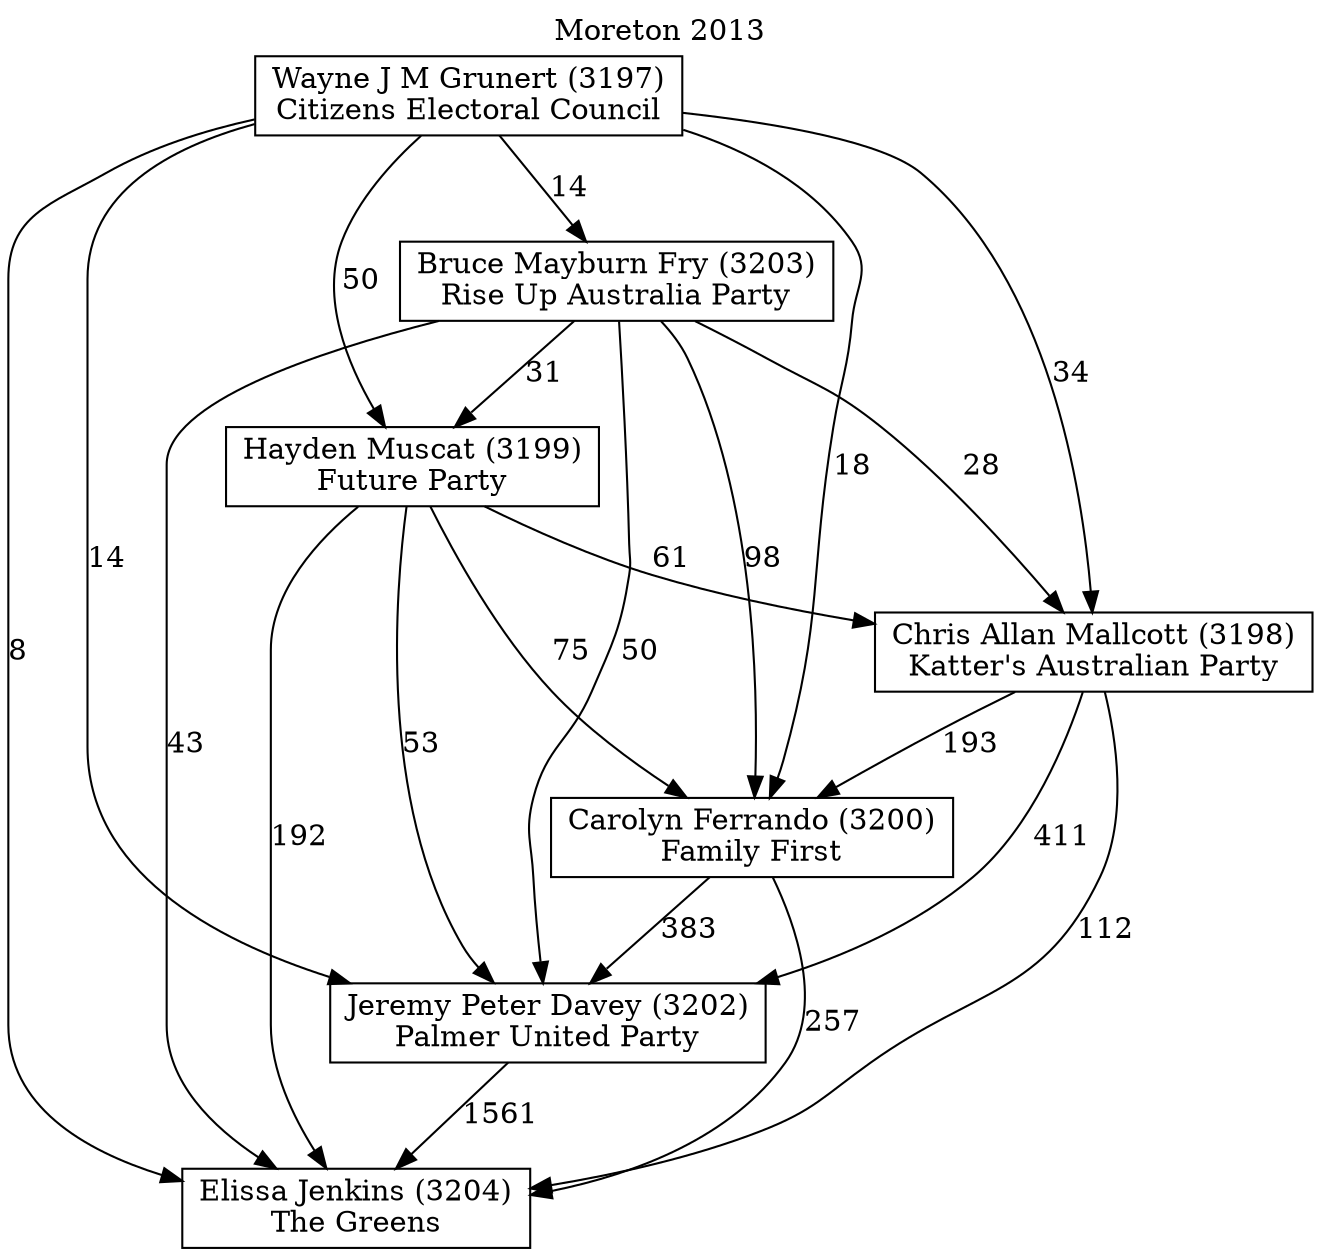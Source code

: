 // House preference flow
digraph "Elissa Jenkins (3204)_Moreton_2013" {
	graph [label="Moreton 2013" labelloc=t mclimit=10]
	node [shape=box]
	"Elissa Jenkins (3204)" [label="Elissa Jenkins (3204)
The Greens"]
	"Jeremy Peter Davey (3202)" [label="Jeremy Peter Davey (3202)
Palmer United Party"]
	"Carolyn Ferrando (3200)" [label="Carolyn Ferrando (3200)
Family First"]
	"Chris Allan Mallcott (3198)" [label="Chris Allan Mallcott (3198)
Katter's Australian Party"]
	"Hayden Muscat (3199)" [label="Hayden Muscat (3199)
Future Party"]
	"Bruce Mayburn Fry (3203)" [label="Bruce Mayburn Fry (3203)
Rise Up Australia Party"]
	"Wayne J M Grunert (3197)" [label="Wayne J M Grunert (3197)
Citizens Electoral Council"]
	"Elissa Jenkins (3204)" [label="Elissa Jenkins (3204)
The Greens"]
	"Carolyn Ferrando (3200)" [label="Carolyn Ferrando (3200)
Family First"]
	"Chris Allan Mallcott (3198)" [label="Chris Allan Mallcott (3198)
Katter's Australian Party"]
	"Hayden Muscat (3199)" [label="Hayden Muscat (3199)
Future Party"]
	"Bruce Mayburn Fry (3203)" [label="Bruce Mayburn Fry (3203)
Rise Up Australia Party"]
	"Wayne J M Grunert (3197)" [label="Wayne J M Grunert (3197)
Citizens Electoral Council"]
	"Elissa Jenkins (3204)" [label="Elissa Jenkins (3204)
The Greens"]
	"Chris Allan Mallcott (3198)" [label="Chris Allan Mallcott (3198)
Katter's Australian Party"]
	"Hayden Muscat (3199)" [label="Hayden Muscat (3199)
Future Party"]
	"Bruce Mayburn Fry (3203)" [label="Bruce Mayburn Fry (3203)
Rise Up Australia Party"]
	"Wayne J M Grunert (3197)" [label="Wayne J M Grunert (3197)
Citizens Electoral Council"]
	"Elissa Jenkins (3204)" [label="Elissa Jenkins (3204)
The Greens"]
	"Hayden Muscat (3199)" [label="Hayden Muscat (3199)
Future Party"]
	"Bruce Mayburn Fry (3203)" [label="Bruce Mayburn Fry (3203)
Rise Up Australia Party"]
	"Wayne J M Grunert (3197)" [label="Wayne J M Grunert (3197)
Citizens Electoral Council"]
	"Elissa Jenkins (3204)" [label="Elissa Jenkins (3204)
The Greens"]
	"Bruce Mayburn Fry (3203)" [label="Bruce Mayburn Fry (3203)
Rise Up Australia Party"]
	"Wayne J M Grunert (3197)" [label="Wayne J M Grunert (3197)
Citizens Electoral Council"]
	"Elissa Jenkins (3204)" [label="Elissa Jenkins (3204)
The Greens"]
	"Wayne J M Grunert (3197)" [label="Wayne J M Grunert (3197)
Citizens Electoral Council"]
	"Wayne J M Grunert (3197)" [label="Wayne J M Grunert (3197)
Citizens Electoral Council"]
	"Bruce Mayburn Fry (3203)" [label="Bruce Mayburn Fry (3203)
Rise Up Australia Party"]
	"Wayne J M Grunert (3197)" [label="Wayne J M Grunert (3197)
Citizens Electoral Council"]
	"Wayne J M Grunert (3197)" [label="Wayne J M Grunert (3197)
Citizens Electoral Council"]
	"Hayden Muscat (3199)" [label="Hayden Muscat (3199)
Future Party"]
	"Bruce Mayburn Fry (3203)" [label="Bruce Mayburn Fry (3203)
Rise Up Australia Party"]
	"Wayne J M Grunert (3197)" [label="Wayne J M Grunert (3197)
Citizens Electoral Council"]
	"Hayden Muscat (3199)" [label="Hayden Muscat (3199)
Future Party"]
	"Wayne J M Grunert (3197)" [label="Wayne J M Grunert (3197)
Citizens Electoral Council"]
	"Wayne J M Grunert (3197)" [label="Wayne J M Grunert (3197)
Citizens Electoral Council"]
	"Bruce Mayburn Fry (3203)" [label="Bruce Mayburn Fry (3203)
Rise Up Australia Party"]
	"Wayne J M Grunert (3197)" [label="Wayne J M Grunert (3197)
Citizens Electoral Council"]
	"Wayne J M Grunert (3197)" [label="Wayne J M Grunert (3197)
Citizens Electoral Council"]
	"Chris Allan Mallcott (3198)" [label="Chris Allan Mallcott (3198)
Katter's Australian Party"]
	"Hayden Muscat (3199)" [label="Hayden Muscat (3199)
Future Party"]
	"Bruce Mayburn Fry (3203)" [label="Bruce Mayburn Fry (3203)
Rise Up Australia Party"]
	"Wayne J M Grunert (3197)" [label="Wayne J M Grunert (3197)
Citizens Electoral Council"]
	"Chris Allan Mallcott (3198)" [label="Chris Allan Mallcott (3198)
Katter's Australian Party"]
	"Bruce Mayburn Fry (3203)" [label="Bruce Mayburn Fry (3203)
Rise Up Australia Party"]
	"Wayne J M Grunert (3197)" [label="Wayne J M Grunert (3197)
Citizens Electoral Council"]
	"Chris Allan Mallcott (3198)" [label="Chris Allan Mallcott (3198)
Katter's Australian Party"]
	"Wayne J M Grunert (3197)" [label="Wayne J M Grunert (3197)
Citizens Electoral Council"]
	"Wayne J M Grunert (3197)" [label="Wayne J M Grunert (3197)
Citizens Electoral Council"]
	"Bruce Mayburn Fry (3203)" [label="Bruce Mayburn Fry (3203)
Rise Up Australia Party"]
	"Wayne J M Grunert (3197)" [label="Wayne J M Grunert (3197)
Citizens Electoral Council"]
	"Wayne J M Grunert (3197)" [label="Wayne J M Grunert (3197)
Citizens Electoral Council"]
	"Hayden Muscat (3199)" [label="Hayden Muscat (3199)
Future Party"]
	"Bruce Mayburn Fry (3203)" [label="Bruce Mayburn Fry (3203)
Rise Up Australia Party"]
	"Wayne J M Grunert (3197)" [label="Wayne J M Grunert (3197)
Citizens Electoral Council"]
	"Hayden Muscat (3199)" [label="Hayden Muscat (3199)
Future Party"]
	"Wayne J M Grunert (3197)" [label="Wayne J M Grunert (3197)
Citizens Electoral Council"]
	"Wayne J M Grunert (3197)" [label="Wayne J M Grunert (3197)
Citizens Electoral Council"]
	"Bruce Mayburn Fry (3203)" [label="Bruce Mayburn Fry (3203)
Rise Up Australia Party"]
	"Wayne J M Grunert (3197)" [label="Wayne J M Grunert (3197)
Citizens Electoral Council"]
	"Wayne J M Grunert (3197)" [label="Wayne J M Grunert (3197)
Citizens Electoral Council"]
	"Carolyn Ferrando (3200)" [label="Carolyn Ferrando (3200)
Family First"]
	"Chris Allan Mallcott (3198)" [label="Chris Allan Mallcott (3198)
Katter's Australian Party"]
	"Hayden Muscat (3199)" [label="Hayden Muscat (3199)
Future Party"]
	"Bruce Mayburn Fry (3203)" [label="Bruce Mayburn Fry (3203)
Rise Up Australia Party"]
	"Wayne J M Grunert (3197)" [label="Wayne J M Grunert (3197)
Citizens Electoral Council"]
	"Carolyn Ferrando (3200)" [label="Carolyn Ferrando (3200)
Family First"]
	"Hayden Muscat (3199)" [label="Hayden Muscat (3199)
Future Party"]
	"Bruce Mayburn Fry (3203)" [label="Bruce Mayburn Fry (3203)
Rise Up Australia Party"]
	"Wayne J M Grunert (3197)" [label="Wayne J M Grunert (3197)
Citizens Electoral Council"]
	"Carolyn Ferrando (3200)" [label="Carolyn Ferrando (3200)
Family First"]
	"Bruce Mayburn Fry (3203)" [label="Bruce Mayburn Fry (3203)
Rise Up Australia Party"]
	"Wayne J M Grunert (3197)" [label="Wayne J M Grunert (3197)
Citizens Electoral Council"]
	"Carolyn Ferrando (3200)" [label="Carolyn Ferrando (3200)
Family First"]
	"Wayne J M Grunert (3197)" [label="Wayne J M Grunert (3197)
Citizens Electoral Council"]
	"Wayne J M Grunert (3197)" [label="Wayne J M Grunert (3197)
Citizens Electoral Council"]
	"Bruce Mayburn Fry (3203)" [label="Bruce Mayburn Fry (3203)
Rise Up Australia Party"]
	"Wayne J M Grunert (3197)" [label="Wayne J M Grunert (3197)
Citizens Electoral Council"]
	"Wayne J M Grunert (3197)" [label="Wayne J M Grunert (3197)
Citizens Electoral Council"]
	"Hayden Muscat (3199)" [label="Hayden Muscat (3199)
Future Party"]
	"Bruce Mayburn Fry (3203)" [label="Bruce Mayburn Fry (3203)
Rise Up Australia Party"]
	"Wayne J M Grunert (3197)" [label="Wayne J M Grunert (3197)
Citizens Electoral Council"]
	"Hayden Muscat (3199)" [label="Hayden Muscat (3199)
Future Party"]
	"Wayne J M Grunert (3197)" [label="Wayne J M Grunert (3197)
Citizens Electoral Council"]
	"Wayne J M Grunert (3197)" [label="Wayne J M Grunert (3197)
Citizens Electoral Council"]
	"Bruce Mayburn Fry (3203)" [label="Bruce Mayburn Fry (3203)
Rise Up Australia Party"]
	"Wayne J M Grunert (3197)" [label="Wayne J M Grunert (3197)
Citizens Electoral Council"]
	"Wayne J M Grunert (3197)" [label="Wayne J M Grunert (3197)
Citizens Electoral Council"]
	"Chris Allan Mallcott (3198)" [label="Chris Allan Mallcott (3198)
Katter's Australian Party"]
	"Hayden Muscat (3199)" [label="Hayden Muscat (3199)
Future Party"]
	"Bruce Mayburn Fry (3203)" [label="Bruce Mayburn Fry (3203)
Rise Up Australia Party"]
	"Wayne J M Grunert (3197)" [label="Wayne J M Grunert (3197)
Citizens Electoral Council"]
	"Chris Allan Mallcott (3198)" [label="Chris Allan Mallcott (3198)
Katter's Australian Party"]
	"Bruce Mayburn Fry (3203)" [label="Bruce Mayburn Fry (3203)
Rise Up Australia Party"]
	"Wayne J M Grunert (3197)" [label="Wayne J M Grunert (3197)
Citizens Electoral Council"]
	"Chris Allan Mallcott (3198)" [label="Chris Allan Mallcott (3198)
Katter's Australian Party"]
	"Wayne J M Grunert (3197)" [label="Wayne J M Grunert (3197)
Citizens Electoral Council"]
	"Wayne J M Grunert (3197)" [label="Wayne J M Grunert (3197)
Citizens Electoral Council"]
	"Bruce Mayburn Fry (3203)" [label="Bruce Mayburn Fry (3203)
Rise Up Australia Party"]
	"Wayne J M Grunert (3197)" [label="Wayne J M Grunert (3197)
Citizens Electoral Council"]
	"Wayne J M Grunert (3197)" [label="Wayne J M Grunert (3197)
Citizens Electoral Council"]
	"Hayden Muscat (3199)" [label="Hayden Muscat (3199)
Future Party"]
	"Bruce Mayburn Fry (3203)" [label="Bruce Mayburn Fry (3203)
Rise Up Australia Party"]
	"Wayne J M Grunert (3197)" [label="Wayne J M Grunert (3197)
Citizens Electoral Council"]
	"Hayden Muscat (3199)" [label="Hayden Muscat (3199)
Future Party"]
	"Wayne J M Grunert (3197)" [label="Wayne J M Grunert (3197)
Citizens Electoral Council"]
	"Wayne J M Grunert (3197)" [label="Wayne J M Grunert (3197)
Citizens Electoral Council"]
	"Bruce Mayburn Fry (3203)" [label="Bruce Mayburn Fry (3203)
Rise Up Australia Party"]
	"Wayne J M Grunert (3197)" [label="Wayne J M Grunert (3197)
Citizens Electoral Council"]
	"Wayne J M Grunert (3197)" [label="Wayne J M Grunert (3197)
Citizens Electoral Council"]
	"Jeremy Peter Davey (3202)" [label="Jeremy Peter Davey (3202)
Palmer United Party"]
	"Carolyn Ferrando (3200)" [label="Carolyn Ferrando (3200)
Family First"]
	"Chris Allan Mallcott (3198)" [label="Chris Allan Mallcott (3198)
Katter's Australian Party"]
	"Hayden Muscat (3199)" [label="Hayden Muscat (3199)
Future Party"]
	"Bruce Mayburn Fry (3203)" [label="Bruce Mayburn Fry (3203)
Rise Up Australia Party"]
	"Wayne J M Grunert (3197)" [label="Wayne J M Grunert (3197)
Citizens Electoral Council"]
	"Jeremy Peter Davey (3202)" [label="Jeremy Peter Davey (3202)
Palmer United Party"]
	"Chris Allan Mallcott (3198)" [label="Chris Allan Mallcott (3198)
Katter's Australian Party"]
	"Hayden Muscat (3199)" [label="Hayden Muscat (3199)
Future Party"]
	"Bruce Mayburn Fry (3203)" [label="Bruce Mayburn Fry (3203)
Rise Up Australia Party"]
	"Wayne J M Grunert (3197)" [label="Wayne J M Grunert (3197)
Citizens Electoral Council"]
	"Jeremy Peter Davey (3202)" [label="Jeremy Peter Davey (3202)
Palmer United Party"]
	"Hayden Muscat (3199)" [label="Hayden Muscat (3199)
Future Party"]
	"Bruce Mayburn Fry (3203)" [label="Bruce Mayburn Fry (3203)
Rise Up Australia Party"]
	"Wayne J M Grunert (3197)" [label="Wayne J M Grunert (3197)
Citizens Electoral Council"]
	"Jeremy Peter Davey (3202)" [label="Jeremy Peter Davey (3202)
Palmer United Party"]
	"Bruce Mayburn Fry (3203)" [label="Bruce Mayburn Fry (3203)
Rise Up Australia Party"]
	"Wayne J M Grunert (3197)" [label="Wayne J M Grunert (3197)
Citizens Electoral Council"]
	"Jeremy Peter Davey (3202)" [label="Jeremy Peter Davey (3202)
Palmer United Party"]
	"Wayne J M Grunert (3197)" [label="Wayne J M Grunert (3197)
Citizens Electoral Council"]
	"Wayne J M Grunert (3197)" [label="Wayne J M Grunert (3197)
Citizens Electoral Council"]
	"Bruce Mayburn Fry (3203)" [label="Bruce Mayburn Fry (3203)
Rise Up Australia Party"]
	"Wayne J M Grunert (3197)" [label="Wayne J M Grunert (3197)
Citizens Electoral Council"]
	"Wayne J M Grunert (3197)" [label="Wayne J M Grunert (3197)
Citizens Electoral Council"]
	"Hayden Muscat (3199)" [label="Hayden Muscat (3199)
Future Party"]
	"Bruce Mayburn Fry (3203)" [label="Bruce Mayburn Fry (3203)
Rise Up Australia Party"]
	"Wayne J M Grunert (3197)" [label="Wayne J M Grunert (3197)
Citizens Electoral Council"]
	"Hayden Muscat (3199)" [label="Hayden Muscat (3199)
Future Party"]
	"Wayne J M Grunert (3197)" [label="Wayne J M Grunert (3197)
Citizens Electoral Council"]
	"Wayne J M Grunert (3197)" [label="Wayne J M Grunert (3197)
Citizens Electoral Council"]
	"Bruce Mayburn Fry (3203)" [label="Bruce Mayburn Fry (3203)
Rise Up Australia Party"]
	"Wayne J M Grunert (3197)" [label="Wayne J M Grunert (3197)
Citizens Electoral Council"]
	"Wayne J M Grunert (3197)" [label="Wayne J M Grunert (3197)
Citizens Electoral Council"]
	"Chris Allan Mallcott (3198)" [label="Chris Allan Mallcott (3198)
Katter's Australian Party"]
	"Hayden Muscat (3199)" [label="Hayden Muscat (3199)
Future Party"]
	"Bruce Mayburn Fry (3203)" [label="Bruce Mayburn Fry (3203)
Rise Up Australia Party"]
	"Wayne J M Grunert (3197)" [label="Wayne J M Grunert (3197)
Citizens Electoral Council"]
	"Chris Allan Mallcott (3198)" [label="Chris Allan Mallcott (3198)
Katter's Australian Party"]
	"Bruce Mayburn Fry (3203)" [label="Bruce Mayburn Fry (3203)
Rise Up Australia Party"]
	"Wayne J M Grunert (3197)" [label="Wayne J M Grunert (3197)
Citizens Electoral Council"]
	"Chris Allan Mallcott (3198)" [label="Chris Allan Mallcott (3198)
Katter's Australian Party"]
	"Wayne J M Grunert (3197)" [label="Wayne J M Grunert (3197)
Citizens Electoral Council"]
	"Wayne J M Grunert (3197)" [label="Wayne J M Grunert (3197)
Citizens Electoral Council"]
	"Bruce Mayburn Fry (3203)" [label="Bruce Mayburn Fry (3203)
Rise Up Australia Party"]
	"Wayne J M Grunert (3197)" [label="Wayne J M Grunert (3197)
Citizens Electoral Council"]
	"Wayne J M Grunert (3197)" [label="Wayne J M Grunert (3197)
Citizens Electoral Council"]
	"Hayden Muscat (3199)" [label="Hayden Muscat (3199)
Future Party"]
	"Bruce Mayburn Fry (3203)" [label="Bruce Mayburn Fry (3203)
Rise Up Australia Party"]
	"Wayne J M Grunert (3197)" [label="Wayne J M Grunert (3197)
Citizens Electoral Council"]
	"Hayden Muscat (3199)" [label="Hayden Muscat (3199)
Future Party"]
	"Wayne J M Grunert (3197)" [label="Wayne J M Grunert (3197)
Citizens Electoral Council"]
	"Wayne J M Grunert (3197)" [label="Wayne J M Grunert (3197)
Citizens Electoral Council"]
	"Bruce Mayburn Fry (3203)" [label="Bruce Mayburn Fry (3203)
Rise Up Australia Party"]
	"Wayne J M Grunert (3197)" [label="Wayne J M Grunert (3197)
Citizens Electoral Council"]
	"Wayne J M Grunert (3197)" [label="Wayne J M Grunert (3197)
Citizens Electoral Council"]
	"Carolyn Ferrando (3200)" [label="Carolyn Ferrando (3200)
Family First"]
	"Chris Allan Mallcott (3198)" [label="Chris Allan Mallcott (3198)
Katter's Australian Party"]
	"Hayden Muscat (3199)" [label="Hayden Muscat (3199)
Future Party"]
	"Bruce Mayburn Fry (3203)" [label="Bruce Mayburn Fry (3203)
Rise Up Australia Party"]
	"Wayne J M Grunert (3197)" [label="Wayne J M Grunert (3197)
Citizens Electoral Council"]
	"Carolyn Ferrando (3200)" [label="Carolyn Ferrando (3200)
Family First"]
	"Hayden Muscat (3199)" [label="Hayden Muscat (3199)
Future Party"]
	"Bruce Mayburn Fry (3203)" [label="Bruce Mayburn Fry (3203)
Rise Up Australia Party"]
	"Wayne J M Grunert (3197)" [label="Wayne J M Grunert (3197)
Citizens Electoral Council"]
	"Carolyn Ferrando (3200)" [label="Carolyn Ferrando (3200)
Family First"]
	"Bruce Mayburn Fry (3203)" [label="Bruce Mayburn Fry (3203)
Rise Up Australia Party"]
	"Wayne J M Grunert (3197)" [label="Wayne J M Grunert (3197)
Citizens Electoral Council"]
	"Carolyn Ferrando (3200)" [label="Carolyn Ferrando (3200)
Family First"]
	"Wayne J M Grunert (3197)" [label="Wayne J M Grunert (3197)
Citizens Electoral Council"]
	"Wayne J M Grunert (3197)" [label="Wayne J M Grunert (3197)
Citizens Electoral Council"]
	"Bruce Mayburn Fry (3203)" [label="Bruce Mayburn Fry (3203)
Rise Up Australia Party"]
	"Wayne J M Grunert (3197)" [label="Wayne J M Grunert (3197)
Citizens Electoral Council"]
	"Wayne J M Grunert (3197)" [label="Wayne J M Grunert (3197)
Citizens Electoral Council"]
	"Hayden Muscat (3199)" [label="Hayden Muscat (3199)
Future Party"]
	"Bruce Mayburn Fry (3203)" [label="Bruce Mayburn Fry (3203)
Rise Up Australia Party"]
	"Wayne J M Grunert (3197)" [label="Wayne J M Grunert (3197)
Citizens Electoral Council"]
	"Hayden Muscat (3199)" [label="Hayden Muscat (3199)
Future Party"]
	"Wayne J M Grunert (3197)" [label="Wayne J M Grunert (3197)
Citizens Electoral Council"]
	"Wayne J M Grunert (3197)" [label="Wayne J M Grunert (3197)
Citizens Electoral Council"]
	"Bruce Mayburn Fry (3203)" [label="Bruce Mayburn Fry (3203)
Rise Up Australia Party"]
	"Wayne J M Grunert (3197)" [label="Wayne J M Grunert (3197)
Citizens Electoral Council"]
	"Wayne J M Grunert (3197)" [label="Wayne J M Grunert (3197)
Citizens Electoral Council"]
	"Chris Allan Mallcott (3198)" [label="Chris Allan Mallcott (3198)
Katter's Australian Party"]
	"Hayden Muscat (3199)" [label="Hayden Muscat (3199)
Future Party"]
	"Bruce Mayburn Fry (3203)" [label="Bruce Mayburn Fry (3203)
Rise Up Australia Party"]
	"Wayne J M Grunert (3197)" [label="Wayne J M Grunert (3197)
Citizens Electoral Council"]
	"Chris Allan Mallcott (3198)" [label="Chris Allan Mallcott (3198)
Katter's Australian Party"]
	"Bruce Mayburn Fry (3203)" [label="Bruce Mayburn Fry (3203)
Rise Up Australia Party"]
	"Wayne J M Grunert (3197)" [label="Wayne J M Grunert (3197)
Citizens Electoral Council"]
	"Chris Allan Mallcott (3198)" [label="Chris Allan Mallcott (3198)
Katter's Australian Party"]
	"Wayne J M Grunert (3197)" [label="Wayne J M Grunert (3197)
Citizens Electoral Council"]
	"Wayne J M Grunert (3197)" [label="Wayne J M Grunert (3197)
Citizens Electoral Council"]
	"Bruce Mayburn Fry (3203)" [label="Bruce Mayburn Fry (3203)
Rise Up Australia Party"]
	"Wayne J M Grunert (3197)" [label="Wayne J M Grunert (3197)
Citizens Electoral Council"]
	"Wayne J M Grunert (3197)" [label="Wayne J M Grunert (3197)
Citizens Electoral Council"]
	"Hayden Muscat (3199)" [label="Hayden Muscat (3199)
Future Party"]
	"Bruce Mayburn Fry (3203)" [label="Bruce Mayburn Fry (3203)
Rise Up Australia Party"]
	"Wayne J M Grunert (3197)" [label="Wayne J M Grunert (3197)
Citizens Electoral Council"]
	"Hayden Muscat (3199)" [label="Hayden Muscat (3199)
Future Party"]
	"Wayne J M Grunert (3197)" [label="Wayne J M Grunert (3197)
Citizens Electoral Council"]
	"Wayne J M Grunert (3197)" [label="Wayne J M Grunert (3197)
Citizens Electoral Council"]
	"Bruce Mayburn Fry (3203)" [label="Bruce Mayburn Fry (3203)
Rise Up Australia Party"]
	"Wayne J M Grunert (3197)" [label="Wayne J M Grunert (3197)
Citizens Electoral Council"]
	"Wayne J M Grunert (3197)" [label="Wayne J M Grunert (3197)
Citizens Electoral Council"]
	"Jeremy Peter Davey (3202)" -> "Elissa Jenkins (3204)" [label=1561]
	"Carolyn Ferrando (3200)" -> "Jeremy Peter Davey (3202)" [label=383]
	"Chris Allan Mallcott (3198)" -> "Carolyn Ferrando (3200)" [label=193]
	"Hayden Muscat (3199)" -> "Chris Allan Mallcott (3198)" [label=61]
	"Bruce Mayburn Fry (3203)" -> "Hayden Muscat (3199)" [label=31]
	"Wayne J M Grunert (3197)" -> "Bruce Mayburn Fry (3203)" [label=14]
	"Carolyn Ferrando (3200)" -> "Elissa Jenkins (3204)" [label=257]
	"Chris Allan Mallcott (3198)" -> "Elissa Jenkins (3204)" [label=112]
	"Hayden Muscat (3199)" -> "Elissa Jenkins (3204)" [label=192]
	"Bruce Mayburn Fry (3203)" -> "Elissa Jenkins (3204)" [label=43]
	"Wayne J M Grunert (3197)" -> "Elissa Jenkins (3204)" [label=8]
	"Wayne J M Grunert (3197)" -> "Hayden Muscat (3199)" [label=50]
	"Bruce Mayburn Fry (3203)" -> "Chris Allan Mallcott (3198)" [label=28]
	"Wayne J M Grunert (3197)" -> "Chris Allan Mallcott (3198)" [label=34]
	"Hayden Muscat (3199)" -> "Carolyn Ferrando (3200)" [label=75]
	"Bruce Mayburn Fry (3203)" -> "Carolyn Ferrando (3200)" [label=98]
	"Wayne J M Grunert (3197)" -> "Carolyn Ferrando (3200)" [label=18]
	"Chris Allan Mallcott (3198)" -> "Jeremy Peter Davey (3202)" [label=411]
	"Hayden Muscat (3199)" -> "Jeremy Peter Davey (3202)" [label=53]
	"Bruce Mayburn Fry (3203)" -> "Jeremy Peter Davey (3202)" [label=50]
	"Wayne J M Grunert (3197)" -> "Jeremy Peter Davey (3202)" [label=14]
}
